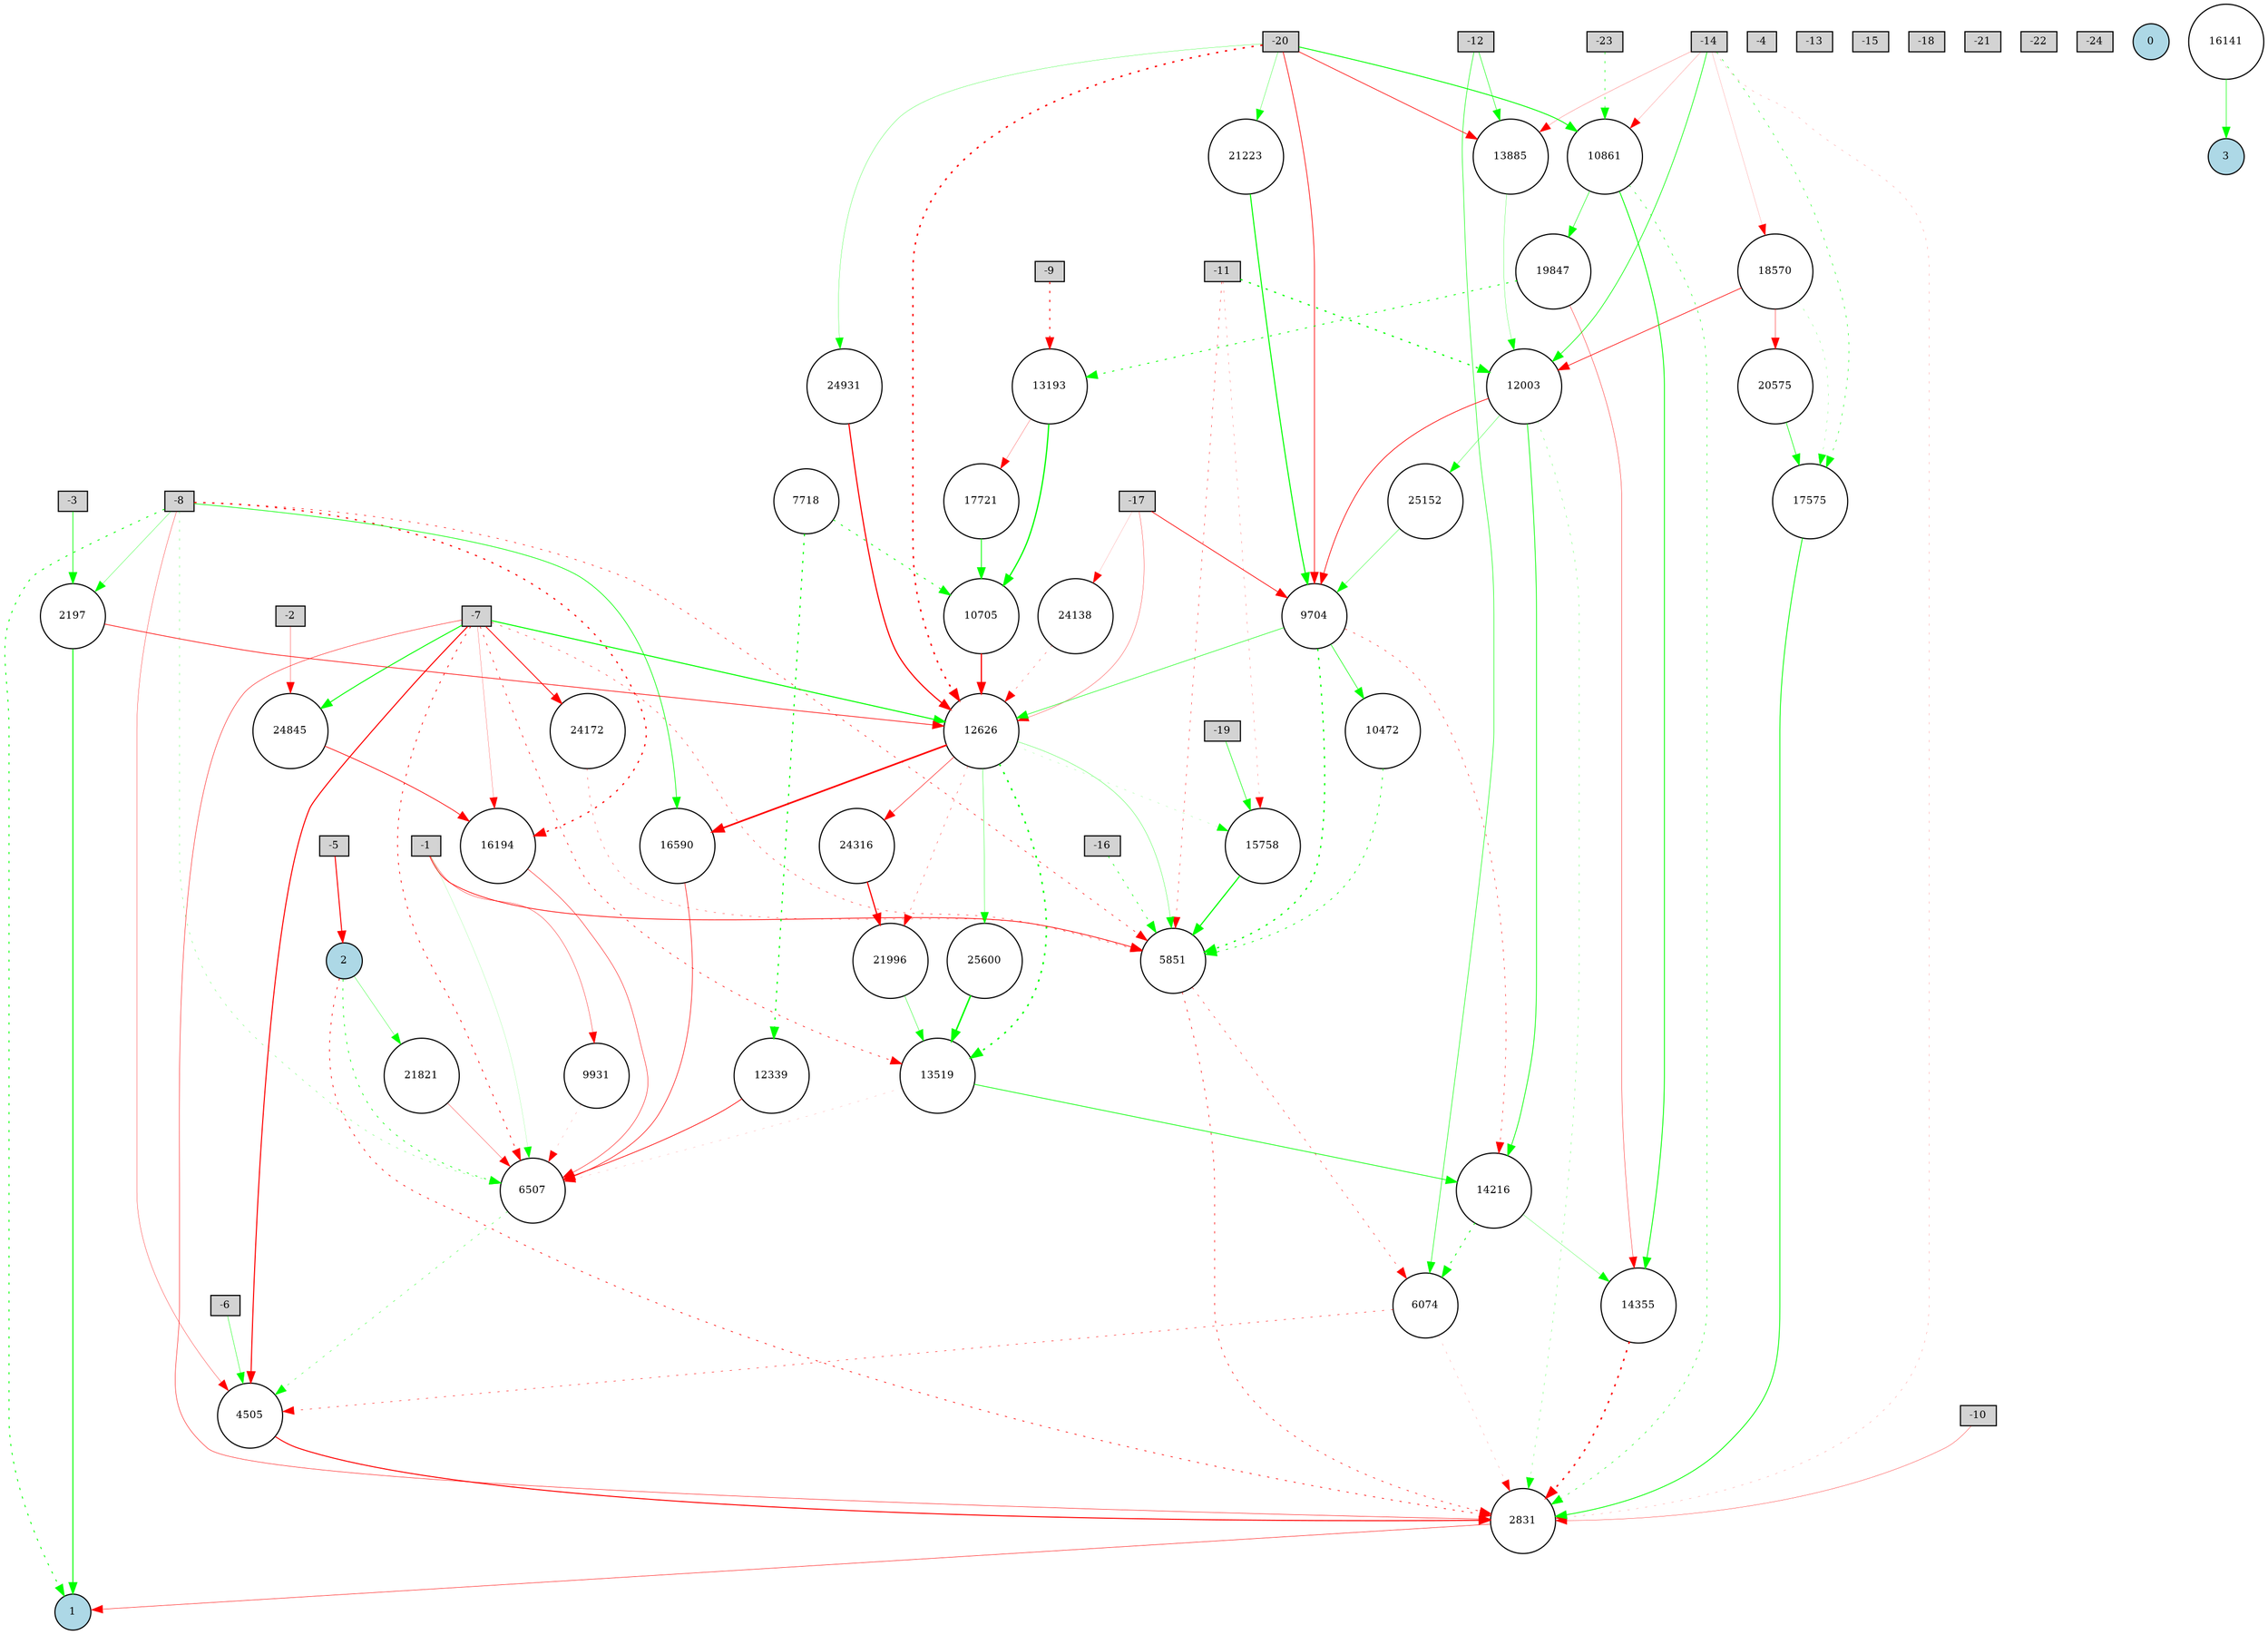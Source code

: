 digraph {
	node [fontsize=9 height=0.2 shape=circle width=0.2]
	-1 [fillcolor=lightgray shape=box style=filled]
	-2 [fillcolor=lightgray shape=box style=filled]
	-3 [fillcolor=lightgray shape=box style=filled]
	-4 [fillcolor=lightgray shape=box style=filled]
	-5 [fillcolor=lightgray shape=box style=filled]
	-6 [fillcolor=lightgray shape=box style=filled]
	-7 [fillcolor=lightgray shape=box style=filled]
	-8 [fillcolor=lightgray shape=box style=filled]
	-9 [fillcolor=lightgray shape=box style=filled]
	-10 [fillcolor=lightgray shape=box style=filled]
	-11 [fillcolor=lightgray shape=box style=filled]
	-12 [fillcolor=lightgray shape=box style=filled]
	-13 [fillcolor=lightgray shape=box style=filled]
	-14 [fillcolor=lightgray shape=box style=filled]
	-15 [fillcolor=lightgray shape=box style=filled]
	-16 [fillcolor=lightgray shape=box style=filled]
	-17 [fillcolor=lightgray shape=box style=filled]
	-18 [fillcolor=lightgray shape=box style=filled]
	-19 [fillcolor=lightgray shape=box style=filled]
	-20 [fillcolor=lightgray shape=box style=filled]
	-21 [fillcolor=lightgray shape=box style=filled]
	-22 [fillcolor=lightgray shape=box style=filled]
	-23 [fillcolor=lightgray shape=box style=filled]
	-24 [fillcolor=lightgray shape=box style=filled]
	0 [fillcolor=lightblue style=filled]
	1 [fillcolor=lightblue style=filled]
	2 [fillcolor=lightblue style=filled]
	3 [fillcolor=lightblue style=filled]
	25600 [fillcolor=white style=filled]
	19847 [fillcolor=white style=filled]
	14216 [fillcolor=white style=filled]
	13193 [fillcolor=white style=filled]
	18570 [fillcolor=white style=filled]
	16141 [fillcolor=white style=filled]
	15758 [fillcolor=white style=filled]
	24845 [fillcolor=white style=filled]
	2831 [fillcolor=white style=filled]
	14355 [fillcolor=white style=filled]
	2197 [fillcolor=white style=filled]
	4505 [fillcolor=white style=filled]
	7718 [fillcolor=white style=filled]
	17575 [fillcolor=white style=filled]
	12339 [fillcolor=white style=filled]
	17721 [fillcolor=white style=filled]
	6074 [fillcolor=white style=filled]
	13885 [fillcolor=white style=filled]
	21821 [fillcolor=white style=filled]
	25152 [fillcolor=white style=filled]
	16194 [fillcolor=white style=filled]
	24138 [fillcolor=white style=filled]
	9931 [fillcolor=white style=filled]
	16590 [fillcolor=white style=filled]
	13519 [fillcolor=white style=filled]
	10705 [fillcolor=white style=filled]
	12626 [fillcolor=white style=filled]
	5851 [fillcolor=white style=filled]
	20575 [fillcolor=white style=filled]
	12003 [fillcolor=white style=filled]
	24931 [fillcolor=white style=filled]
	21223 [fillcolor=white style=filled]
	9704 [fillcolor=white style=filled]
	10472 [fillcolor=white style=filled]
	6507 [fillcolor=white style=filled]
	24172 [fillcolor=white style=filled]
	21996 [fillcolor=white style=filled]
	10861 [fillcolor=white style=filled]
	24316 [fillcolor=white style=filled]
	-7 -> 6507 [color=red penwidth=0.6526063896542789 style=dotted]
	12626 -> 21996 [color=red penwidth=0.2967222286382125 style=dotted]
	-8 -> 16194 [color=red penwidth=1.0641504083045923 style=dotted]
	12626 -> 13519 [color=green penwidth=1.3603824397557114 style=dotted]
	-10 -> 2831 [color=red penwidth=0.2618364733931904 style=solid]
	-14 -> 10861 [color=red penwidth=0.14316378210420175 style=solid]
	2831 -> 1 [color=red penwidth=0.39470251140836754 style=solid]
	-1 -> 9931 [color=red penwidth=0.3033940028274128 style=solid]
	13519 -> 6507 [color=red penwidth=0.10770728560088949 style=dotted]
	-16 -> 5851 [color=green penwidth=0.5361990701121482 style=dotted]
	10861 -> 19847 [color=green penwidth=0.44314034725730034 style=solid]
	-7 -> 2831 [color=red penwidth=0.3878377091137093 style=solid]
	-8 -> 1 [color=green penwidth=0.7766706386137041 style=dotted]
	-8 -> 6507 [color=green penwidth=0.22888225357168004 style=dotted]
	2197 -> 12626 [color=red penwidth=0.5877232630492912 style=solid]
	-1 -> 6507 [color=green penwidth=0.1140326305793382 style=solid]
	6507 -> 4505 [color=green penwidth=0.3266703520156806 style=dotted]
	-14 -> 12003 [color=green penwidth=0.5776861996910395 style=solid]
	9931 -> 6507 [color=red penwidth=0.1236202479240957 style=dotted]
	-1 -> 5851 [color=red penwidth=0.6366843060514666 style=solid]
	12003 -> 25152 [color=green penwidth=0.2799600352688898 style=solid]
	-7 -> 4505 [color=red penwidth=0.9369275768338122 style=solid]
	12003 -> 9704 [color=red penwidth=0.6038947999077268 style=solid]
	12626 -> 24316 [color=red penwidth=0.41651921714862106 style=solid]
	10861 -> 14355 [color=green penwidth=0.7569169737491384 style=solid]
	25152 -> 9704 [color=green penwidth=0.294640832071032 style=solid]
	6074 -> 4505 [color=red penwidth=0.39896220681995964 style=dotted]
	6074 -> 2831 [color=red penwidth=0.13690056738614736 style=dotted]
	10705 -> 12626 [color=red penwidth=1.0678197901586401 style=solid]
	17575 -> 2831 [color=green penwidth=0.7196663387701219 style=solid]
	12003 -> 2831 [color=green penwidth=0.23469204265153176 style=dotted]
	-19 -> 15758 [color=green penwidth=0.48983546276131285 style=solid]
	13885 -> 12003 [color=green penwidth=0.22120682331186847 style=solid]
	16194 -> 6507 [color=red penwidth=0.38611554798369174 style=solid]
	-7 -> 24172 [color=red penwidth=0.7370001588985632 style=solid]
	21821 -> 6507 [color=red penwidth=0.25474570206733654 style=solid]
	-8 -> 4505 [color=red penwidth=0.2682924342158739 style=solid]
	-7 -> 24845 [color=green penwidth=0.8273621299548785 style=solid]
	9704 -> 14216 [color=red penwidth=0.40144327683475545 style=dotted]
	-7 -> 13519 [color=red penwidth=0.5350851516756432 style=dotted]
	-11 -> 15758 [color=red penwidth=0.19646873769659912 style=dotted]
	-12 -> 6074 [color=green penwidth=0.4668452750892176 style=solid]
	2 -> 21821 [color=green penwidth=0.2767871064490184 style=solid]
	25600 -> 13519 [color=green penwidth=1.3603824397557114 style=solid]
	14355 -> 2831 [color=red penwidth=1.326473637150317 style=dotted]
	-14 -> 2831 [color=red penwidth=0.14788532758988981 style=dotted]
	12626 -> 16590 [color=red penwidth=1.474630476390107 style=solid]
	24931 -> 12626 [color=red penwidth=1.0381307182501383 style=solid]
	-20 -> 13885 [color=red penwidth=0.5679924042135888 style=solid]
	-11 -> 12003 [color=green penwidth=1.1086365029195 style=dotted]
	-14 -> 17575 [color=green penwidth=0.4301600648924879 style=dotted]
	-14 -> 13885 [color=red penwidth=0.18096368158880521 style=solid]
	-20 -> 10861 [color=green penwidth=0.7984282063304823 style=solid]
	-6 -> 4505 [color=green penwidth=0.3572904499973921 style=solid]
	-20 -> 9704 [color=red penwidth=0.6012219947258972 style=solid]
	18570 -> 20575 [color=red penwidth=0.3506284670834138 style=solid]
	16590 -> 6507 [color=red penwidth=0.4952008313752786 style=solid]
	21996 -> 13519 [color=green penwidth=0.33538700525230003 style=solid]
	24845 -> 16194 [color=red penwidth=0.6148901094383806 style=solid]
	20575 -> 17575 [color=green penwidth=0.5174028431741144 style=solid]
	2 -> 6507 [color=green penwidth=0.5807670385122629 style=dotted]
	-7 -> 16194 [color=red penwidth=0.18660475904269336 style=solid]
	14216 -> 14355 [color=green penwidth=0.2168028460787051 style=solid]
	9704 -> 12626 [color=green penwidth=0.4550915120983635 style=solid]
	10472 -> 5851 [color=green penwidth=0.6263626829456057 style=dotted]
	9704 -> 5851 [color=green penwidth=1.127084062204652 style=dotted]
	7718 -> 12339 [color=green penwidth=1.0146920918640225 style=dotted]
	15758 -> 5851 [color=green penwidth=1.0359349767757384 style=solid]
	5851 -> 6074 [color=red penwidth=0.37703761581805306 style=dotted]
	24172 -> 5851 [color=red penwidth=0.2840615020849644 style=dotted]
	16141 -> 3 [color=green penwidth=0.45927375492952294 style=solid]
	2197 -> 1 [color=green penwidth=0.9018276645003606 style=solid]
	10861 -> 2831 [color=green penwidth=0.4452775367002241 style=dotted]
	12626 -> 5851 [color=green penwidth=0.2581901233284802 style=solid]
	24138 -> 12626 [color=red penwidth=0.25513888499947596 style=dotted]
	19847 -> 14355 [color=red penwidth=0.3211818514227732 style=solid]
	-7 -> 5851 [color=red penwidth=0.3824663861254125 style=dotted]
	-3 -> 2197 [color=green penwidth=0.6260624003715979 style=solid]
	4505 -> 2831 [color=red penwidth=0.8872437182666407 style=solid]
	21223 -> 9704 [color=green penwidth=0.9539165411423919 style=solid]
	13193 -> 17721 [color=red penwidth=0.20574645827699892 style=solid]
	-20 -> 24931 [color=green penwidth=0.2309854320618238 style=solid]
	-14 -> 18570 [color=red penwidth=0.11521380522740451 style=solid]
	12626 -> 25600 [color=green penwidth=0.30000000000000004 style=solid]
	17721 -> 10705 [color=green penwidth=0.7154819449867349 style=solid]
	-11 -> 5851 [color=red penwidth=0.3589601132728246 style=dotted]
	18570 -> 17575 [color=green penwidth=0.1896918605272238 style=dotted]
	5851 -> 2831 [color=red penwidth=0.5169194027488315 style=dotted]
	-8 -> 5851 [color=red penwidth=0.4970477765233895 style=dotted]
	12626 -> 15758 [color=green penwidth=0.1349414206787865 style=dotted]
	-9 -> 13193 [color=red penwidth=0.7765227904628721 style=dotted]
	-12 -> 13885 [color=green penwidth=0.43896603141470103 style=solid]
	-8 -> 16590 [color=green penwidth=0.5853444353673455 style=solid]
	13519 -> 14216 [color=green penwidth=0.6221616039968856 style=solid]
	-17 -> 12626 [color=red penwidth=0.25304144526498795 style=solid]
	24316 -> 21996 [color=red penwidth=1.064500506426435 style=solid]
	-8 -> 2197 [color=green penwidth=0.2567581575870773 style=solid]
	12339 -> 6507 [color=red penwidth=0.5998769405194705 style=solid]
	19847 -> 13193 [color=green penwidth=0.7518411337504255 style=dotted]
	-23 -> 10861 [color=green penwidth=0.49302173232188473 style=dotted]
	12003 -> 14216 [color=green penwidth=0.6442197921017134 style=solid]
	-7 -> 12626 [color=green penwidth=0.9292754283064066 style=solid]
	-20 -> 21223 [color=green penwidth=0.27078188898035416 style=solid]
	-17 -> 24138 [color=red penwidth=0.10756543646483517 style=solid]
	7718 -> 10705 [color=green penwidth=0.7100911307643113 style=dotted]
	-20 -> 12626 [color=red penwidth=1.3358220045923348 style=dotted]
	9704 -> 10472 [color=green penwidth=0.5169249392905804 style=solid]
	13193 -> 10705 [color=green penwidth=1.1334544505776143 style=solid]
	2 -> 2831 [color=red penwidth=0.6011620084143396 style=dotted]
	-17 -> 9704 [color=red penwidth=0.6154410600222947 style=solid]
	-5 -> 2 [color=red penwidth=0.8912422141475604 style=solid]
	18570 -> 12003 [color=red penwidth=0.5614812981508066 style=solid]
	14216 -> 6074 [color=green penwidth=0.7271538086369868 style=dotted]
	-2 -> 24845 [color=red penwidth=0.2497237046856536 style=solid]
}
